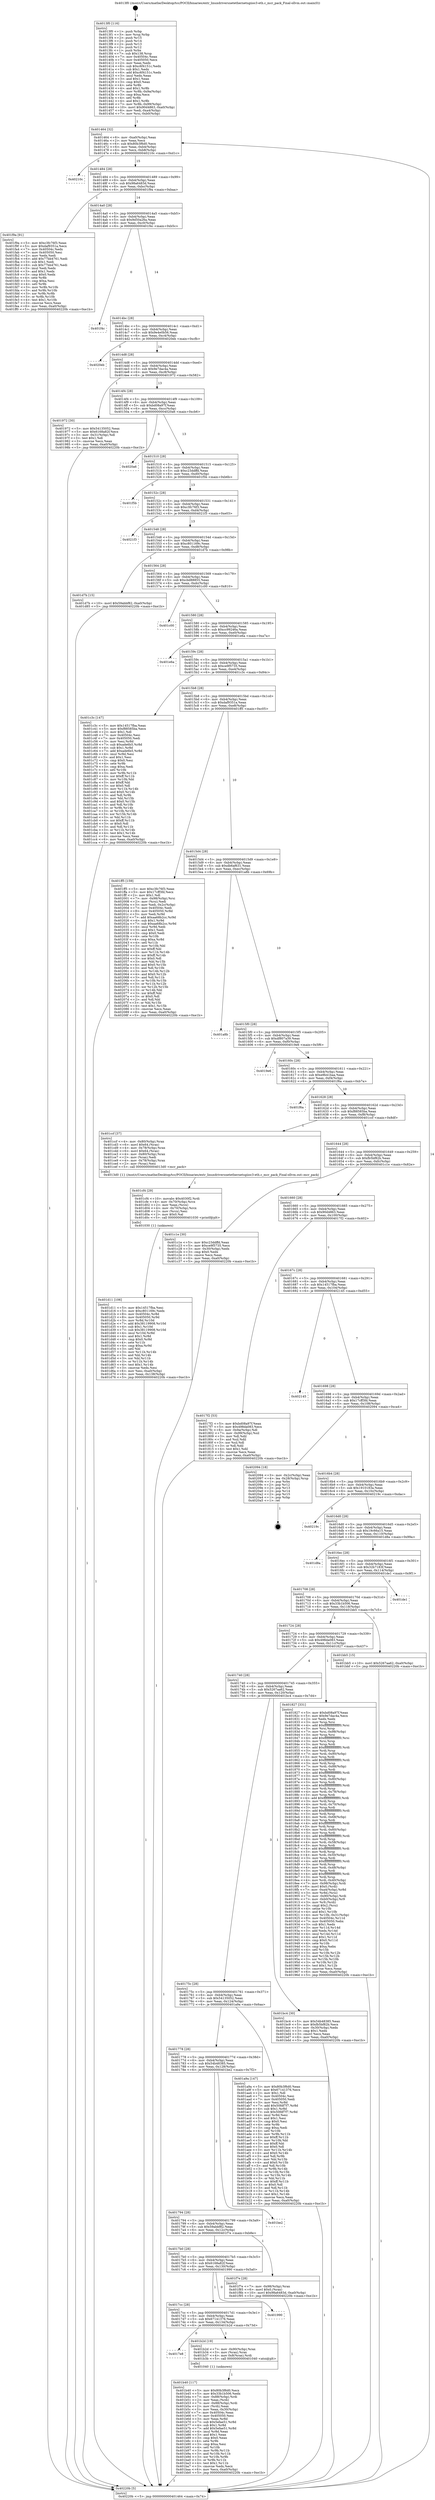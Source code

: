 digraph "0x4013f0" {
  label = "0x4013f0 (/mnt/c/Users/mathe/Desktop/tcc/POCII/binaries/extr_linuxdriversnetethernetsgiioc3-eth.c_mcr_pack_Final-ollvm.out::main(0))"
  labelloc = "t"
  node[shape=record]

  Entry [label="",width=0.3,height=0.3,shape=circle,fillcolor=black,style=filled]
  "0x401464" [label="{
     0x401464 [32]\l
     | [instrs]\l
     &nbsp;&nbsp;0x401464 \<+6\>: mov -0xa0(%rbp),%eax\l
     &nbsp;&nbsp;0x40146a \<+2\>: mov %eax,%ecx\l
     &nbsp;&nbsp;0x40146c \<+6\>: sub $0x80b3f6d0,%ecx\l
     &nbsp;&nbsp;0x401472 \<+6\>: mov %eax,-0xb4(%rbp)\l
     &nbsp;&nbsp;0x401478 \<+6\>: mov %ecx,-0xb8(%rbp)\l
     &nbsp;&nbsp;0x40147e \<+6\>: je 000000000040210c \<main+0xd1c\>\l
  }"]
  "0x40210c" [label="{
     0x40210c\l
  }", style=dashed]
  "0x401484" [label="{
     0x401484 [28]\l
     | [instrs]\l
     &nbsp;&nbsp;0x401484 \<+5\>: jmp 0000000000401489 \<main+0x99\>\l
     &nbsp;&nbsp;0x401489 \<+6\>: mov -0xb4(%rbp),%eax\l
     &nbsp;&nbsp;0x40148f \<+5\>: sub $0x98a6483d,%eax\l
     &nbsp;&nbsp;0x401494 \<+6\>: mov %eax,-0xbc(%rbp)\l
     &nbsp;&nbsp;0x40149a \<+6\>: je 0000000000401f9a \<main+0xbaa\>\l
  }"]
  Exit [label="",width=0.3,height=0.3,shape=circle,fillcolor=black,style=filled,peripheries=2]
  "0x401f9a" [label="{
     0x401f9a [91]\l
     | [instrs]\l
     &nbsp;&nbsp;0x401f9a \<+5\>: mov $0xc3fc76f3,%eax\l
     &nbsp;&nbsp;0x401f9f \<+5\>: mov $0xdaf9351a,%ecx\l
     &nbsp;&nbsp;0x401fa4 \<+7\>: mov 0x40504c,%edx\l
     &nbsp;&nbsp;0x401fab \<+7\>: mov 0x405050,%esi\l
     &nbsp;&nbsp;0x401fb2 \<+2\>: mov %edx,%edi\l
     &nbsp;&nbsp;0x401fb4 \<+6\>: add $0x77bb4761,%edi\l
     &nbsp;&nbsp;0x401fba \<+3\>: sub $0x1,%edi\l
     &nbsp;&nbsp;0x401fbd \<+6\>: sub $0x77bb4761,%edi\l
     &nbsp;&nbsp;0x401fc3 \<+3\>: imul %edi,%edx\l
     &nbsp;&nbsp;0x401fc6 \<+3\>: and $0x1,%edx\l
     &nbsp;&nbsp;0x401fc9 \<+3\>: cmp $0x0,%edx\l
     &nbsp;&nbsp;0x401fcc \<+4\>: sete %r8b\l
     &nbsp;&nbsp;0x401fd0 \<+3\>: cmp $0xa,%esi\l
     &nbsp;&nbsp;0x401fd3 \<+4\>: setl %r9b\l
     &nbsp;&nbsp;0x401fd7 \<+3\>: mov %r8b,%r10b\l
     &nbsp;&nbsp;0x401fda \<+3\>: and %r9b,%r10b\l
     &nbsp;&nbsp;0x401fdd \<+3\>: xor %r9b,%r8b\l
     &nbsp;&nbsp;0x401fe0 \<+3\>: or %r8b,%r10b\l
     &nbsp;&nbsp;0x401fe3 \<+4\>: test $0x1,%r10b\l
     &nbsp;&nbsp;0x401fe7 \<+3\>: cmovne %ecx,%eax\l
     &nbsp;&nbsp;0x401fea \<+6\>: mov %eax,-0xa0(%rbp)\l
     &nbsp;&nbsp;0x401ff0 \<+5\>: jmp 000000000040220b \<main+0xe1b\>\l
  }"]
  "0x4014a0" [label="{
     0x4014a0 [28]\l
     | [instrs]\l
     &nbsp;&nbsp;0x4014a0 \<+5\>: jmp 00000000004014a5 \<main+0xb5\>\l
     &nbsp;&nbsp;0x4014a5 \<+6\>: mov -0xb4(%rbp),%eax\l
     &nbsp;&nbsp;0x4014ab \<+5\>: sub $0x9d50a26a,%eax\l
     &nbsp;&nbsp;0x4014b0 \<+6\>: mov %eax,-0xc0(%rbp)\l
     &nbsp;&nbsp;0x4014b6 \<+6\>: je 0000000000401f4c \<main+0xb5c\>\l
  }"]
  "0x401d11" [label="{
     0x401d11 [106]\l
     | [instrs]\l
     &nbsp;&nbsp;0x401d11 \<+5\>: mov $0x14517fba,%esi\l
     &nbsp;&nbsp;0x401d16 \<+5\>: mov $0xc801169c,%edx\l
     &nbsp;&nbsp;0x401d1b \<+8\>: mov 0x40504c,%r8d\l
     &nbsp;&nbsp;0x401d23 \<+8\>: mov 0x405050,%r9d\l
     &nbsp;&nbsp;0x401d2b \<+3\>: mov %r8d,%r10d\l
     &nbsp;&nbsp;0x401d2e \<+7\>: add $0x38119908,%r10d\l
     &nbsp;&nbsp;0x401d35 \<+4\>: sub $0x1,%r10d\l
     &nbsp;&nbsp;0x401d39 \<+7\>: sub $0x38119908,%r10d\l
     &nbsp;&nbsp;0x401d40 \<+4\>: imul %r10d,%r8d\l
     &nbsp;&nbsp;0x401d44 \<+4\>: and $0x1,%r8d\l
     &nbsp;&nbsp;0x401d48 \<+4\>: cmp $0x0,%r8d\l
     &nbsp;&nbsp;0x401d4c \<+4\>: sete %r11b\l
     &nbsp;&nbsp;0x401d50 \<+4\>: cmp $0xa,%r9d\l
     &nbsp;&nbsp;0x401d54 \<+3\>: setl %bl\l
     &nbsp;&nbsp;0x401d57 \<+3\>: mov %r11b,%r14b\l
     &nbsp;&nbsp;0x401d5a \<+3\>: and %bl,%r14b\l
     &nbsp;&nbsp;0x401d5d \<+3\>: xor %bl,%r11b\l
     &nbsp;&nbsp;0x401d60 \<+3\>: or %r11b,%r14b\l
     &nbsp;&nbsp;0x401d63 \<+4\>: test $0x1,%r14b\l
     &nbsp;&nbsp;0x401d67 \<+3\>: cmovne %edx,%esi\l
     &nbsp;&nbsp;0x401d6a \<+6\>: mov %esi,-0xa0(%rbp)\l
     &nbsp;&nbsp;0x401d70 \<+6\>: mov %eax,-0x138(%rbp)\l
     &nbsp;&nbsp;0x401d76 \<+5\>: jmp 000000000040220b \<main+0xe1b\>\l
  }"]
  "0x401f4c" [label="{
     0x401f4c\l
  }", style=dashed]
  "0x4014bc" [label="{
     0x4014bc [28]\l
     | [instrs]\l
     &nbsp;&nbsp;0x4014bc \<+5\>: jmp 00000000004014c1 \<main+0xd1\>\l
     &nbsp;&nbsp;0x4014c1 \<+6\>: mov -0xb4(%rbp),%eax\l
     &nbsp;&nbsp;0x4014c7 \<+5\>: sub $0x9e4e0b56,%eax\l
     &nbsp;&nbsp;0x4014cc \<+6\>: mov %eax,-0xc4(%rbp)\l
     &nbsp;&nbsp;0x4014d2 \<+6\>: je 00000000004020eb \<main+0xcfb\>\l
  }"]
  "0x401cf4" [label="{
     0x401cf4 [29]\l
     | [instrs]\l
     &nbsp;&nbsp;0x401cf4 \<+10\>: movabs $0x4030f2,%rdi\l
     &nbsp;&nbsp;0x401cfe \<+4\>: mov -0x70(%rbp),%rcx\l
     &nbsp;&nbsp;0x401d02 \<+2\>: mov %eax,(%rcx)\l
     &nbsp;&nbsp;0x401d04 \<+4\>: mov -0x70(%rbp),%rcx\l
     &nbsp;&nbsp;0x401d08 \<+2\>: mov (%rcx),%esi\l
     &nbsp;&nbsp;0x401d0a \<+2\>: mov $0x0,%al\l
     &nbsp;&nbsp;0x401d0c \<+5\>: call 0000000000401030 \<printf@plt\>\l
     | [calls]\l
     &nbsp;&nbsp;0x401030 \{1\} (unknown)\l
  }"]
  "0x4020eb" [label="{
     0x4020eb\l
  }", style=dashed]
  "0x4014d8" [label="{
     0x4014d8 [28]\l
     | [instrs]\l
     &nbsp;&nbsp;0x4014d8 \<+5\>: jmp 00000000004014dd \<main+0xed\>\l
     &nbsp;&nbsp;0x4014dd \<+6\>: mov -0xb4(%rbp),%eax\l
     &nbsp;&nbsp;0x4014e3 \<+5\>: sub $0x9e7dac4a,%eax\l
     &nbsp;&nbsp;0x4014e8 \<+6\>: mov %eax,-0xc8(%rbp)\l
     &nbsp;&nbsp;0x4014ee \<+6\>: je 0000000000401972 \<main+0x582\>\l
  }"]
  "0x401b40" [label="{
     0x401b40 [117]\l
     | [instrs]\l
     &nbsp;&nbsp;0x401b40 \<+5\>: mov $0x80b3f6d0,%ecx\l
     &nbsp;&nbsp;0x401b45 \<+5\>: mov $0x33b1b506,%edx\l
     &nbsp;&nbsp;0x401b4a \<+7\>: mov -0x88(%rbp),%rdi\l
     &nbsp;&nbsp;0x401b51 \<+2\>: mov %eax,(%rdi)\l
     &nbsp;&nbsp;0x401b53 \<+7\>: mov -0x88(%rbp),%rdi\l
     &nbsp;&nbsp;0x401b5a \<+2\>: mov (%rdi),%eax\l
     &nbsp;&nbsp;0x401b5c \<+3\>: mov %eax,-0x30(%rbp)\l
     &nbsp;&nbsp;0x401b5f \<+7\>: mov 0x40504c,%eax\l
     &nbsp;&nbsp;0x401b66 \<+7\>: mov 0x405050,%esi\l
     &nbsp;&nbsp;0x401b6d \<+3\>: mov %eax,%r8d\l
     &nbsp;&nbsp;0x401b70 \<+7\>: sub $0x5efae51,%r8d\l
     &nbsp;&nbsp;0x401b77 \<+4\>: sub $0x1,%r8d\l
     &nbsp;&nbsp;0x401b7b \<+7\>: add $0x5efae51,%r8d\l
     &nbsp;&nbsp;0x401b82 \<+4\>: imul %r8d,%eax\l
     &nbsp;&nbsp;0x401b86 \<+3\>: and $0x1,%eax\l
     &nbsp;&nbsp;0x401b89 \<+3\>: cmp $0x0,%eax\l
     &nbsp;&nbsp;0x401b8c \<+4\>: sete %r9b\l
     &nbsp;&nbsp;0x401b90 \<+3\>: cmp $0xa,%esi\l
     &nbsp;&nbsp;0x401b93 \<+4\>: setl %r10b\l
     &nbsp;&nbsp;0x401b97 \<+3\>: mov %r9b,%r11b\l
     &nbsp;&nbsp;0x401b9a \<+3\>: and %r10b,%r11b\l
     &nbsp;&nbsp;0x401b9d \<+3\>: xor %r10b,%r9b\l
     &nbsp;&nbsp;0x401ba0 \<+3\>: or %r9b,%r11b\l
     &nbsp;&nbsp;0x401ba3 \<+4\>: test $0x1,%r11b\l
     &nbsp;&nbsp;0x401ba7 \<+3\>: cmovne %edx,%ecx\l
     &nbsp;&nbsp;0x401baa \<+6\>: mov %ecx,-0xa0(%rbp)\l
     &nbsp;&nbsp;0x401bb0 \<+5\>: jmp 000000000040220b \<main+0xe1b\>\l
  }"]
  "0x401972" [label="{
     0x401972 [30]\l
     | [instrs]\l
     &nbsp;&nbsp;0x401972 \<+5\>: mov $0x54135052,%eax\l
     &nbsp;&nbsp;0x401977 \<+5\>: mov $0x6168a82f,%ecx\l
     &nbsp;&nbsp;0x40197c \<+3\>: mov -0x31(%rbp),%dl\l
     &nbsp;&nbsp;0x40197f \<+3\>: test $0x1,%dl\l
     &nbsp;&nbsp;0x401982 \<+3\>: cmovne %ecx,%eax\l
     &nbsp;&nbsp;0x401985 \<+6\>: mov %eax,-0xa0(%rbp)\l
     &nbsp;&nbsp;0x40198b \<+5\>: jmp 000000000040220b \<main+0xe1b\>\l
  }"]
  "0x4014f4" [label="{
     0x4014f4 [28]\l
     | [instrs]\l
     &nbsp;&nbsp;0x4014f4 \<+5\>: jmp 00000000004014f9 \<main+0x109\>\l
     &nbsp;&nbsp;0x4014f9 \<+6\>: mov -0xb4(%rbp),%eax\l
     &nbsp;&nbsp;0x4014ff \<+5\>: sub $0xbd08a97f,%eax\l
     &nbsp;&nbsp;0x401504 \<+6\>: mov %eax,-0xcc(%rbp)\l
     &nbsp;&nbsp;0x40150a \<+6\>: je 00000000004020a6 \<main+0xcb6\>\l
  }"]
  "0x4017e8" [label="{
     0x4017e8\l
  }", style=dashed]
  "0x4020a6" [label="{
     0x4020a6\l
  }", style=dashed]
  "0x401510" [label="{
     0x401510 [28]\l
     | [instrs]\l
     &nbsp;&nbsp;0x401510 \<+5\>: jmp 0000000000401515 \<main+0x125\>\l
     &nbsp;&nbsp;0x401515 \<+6\>: mov -0xb4(%rbp),%eax\l
     &nbsp;&nbsp;0x40151b \<+5\>: sub $0xc23ddffd,%eax\l
     &nbsp;&nbsp;0x401520 \<+6\>: mov %eax,-0xd0(%rbp)\l
     &nbsp;&nbsp;0x401526 \<+6\>: je 0000000000401f5b \<main+0xb6b\>\l
  }"]
  "0x401b2d" [label="{
     0x401b2d [19]\l
     | [instrs]\l
     &nbsp;&nbsp;0x401b2d \<+7\>: mov -0x90(%rbp),%rax\l
     &nbsp;&nbsp;0x401b34 \<+3\>: mov (%rax),%rax\l
     &nbsp;&nbsp;0x401b37 \<+4\>: mov 0x8(%rax),%rdi\l
     &nbsp;&nbsp;0x401b3b \<+5\>: call 0000000000401040 \<atoi@plt\>\l
     | [calls]\l
     &nbsp;&nbsp;0x401040 \{1\} (unknown)\l
  }"]
  "0x401f5b" [label="{
     0x401f5b\l
  }", style=dashed]
  "0x40152c" [label="{
     0x40152c [28]\l
     | [instrs]\l
     &nbsp;&nbsp;0x40152c \<+5\>: jmp 0000000000401531 \<main+0x141\>\l
     &nbsp;&nbsp;0x401531 \<+6\>: mov -0xb4(%rbp),%eax\l
     &nbsp;&nbsp;0x401537 \<+5\>: sub $0xc3fc76f3,%eax\l
     &nbsp;&nbsp;0x40153c \<+6\>: mov %eax,-0xd4(%rbp)\l
     &nbsp;&nbsp;0x401542 \<+6\>: je 00000000004021f3 \<main+0xe03\>\l
  }"]
  "0x4017cc" [label="{
     0x4017cc [28]\l
     | [instrs]\l
     &nbsp;&nbsp;0x4017cc \<+5\>: jmp 00000000004017d1 \<main+0x3e1\>\l
     &nbsp;&nbsp;0x4017d1 \<+6\>: mov -0xb4(%rbp),%eax\l
     &nbsp;&nbsp;0x4017d7 \<+5\>: sub $0x67141376,%eax\l
     &nbsp;&nbsp;0x4017dc \<+6\>: mov %eax,-0x134(%rbp)\l
     &nbsp;&nbsp;0x4017e2 \<+6\>: je 0000000000401b2d \<main+0x73d\>\l
  }"]
  "0x4021f3" [label="{
     0x4021f3\l
  }", style=dashed]
  "0x401548" [label="{
     0x401548 [28]\l
     | [instrs]\l
     &nbsp;&nbsp;0x401548 \<+5\>: jmp 000000000040154d \<main+0x15d\>\l
     &nbsp;&nbsp;0x40154d \<+6\>: mov -0xb4(%rbp),%eax\l
     &nbsp;&nbsp;0x401553 \<+5\>: sub $0xc801169c,%eax\l
     &nbsp;&nbsp;0x401558 \<+6\>: mov %eax,-0xd8(%rbp)\l
     &nbsp;&nbsp;0x40155e \<+6\>: je 0000000000401d7b \<main+0x98b\>\l
  }"]
  "0x401990" [label="{
     0x401990\l
  }", style=dashed]
  "0x401d7b" [label="{
     0x401d7b [15]\l
     | [instrs]\l
     &nbsp;&nbsp;0x401d7b \<+10\>: movl $0x59abbf82,-0xa0(%rbp)\l
     &nbsp;&nbsp;0x401d85 \<+5\>: jmp 000000000040220b \<main+0xe1b\>\l
  }"]
  "0x401564" [label="{
     0x401564 [28]\l
     | [instrs]\l
     &nbsp;&nbsp;0x401564 \<+5\>: jmp 0000000000401569 \<main+0x179\>\l
     &nbsp;&nbsp;0x401569 \<+6\>: mov -0xb4(%rbp),%eax\l
     &nbsp;&nbsp;0x40156f \<+5\>: sub $0xcbd88855,%eax\l
     &nbsp;&nbsp;0x401574 \<+6\>: mov %eax,-0xdc(%rbp)\l
     &nbsp;&nbsp;0x40157a \<+6\>: je 0000000000401c00 \<main+0x810\>\l
  }"]
  "0x4017b0" [label="{
     0x4017b0 [28]\l
     | [instrs]\l
     &nbsp;&nbsp;0x4017b0 \<+5\>: jmp 00000000004017b5 \<main+0x3c5\>\l
     &nbsp;&nbsp;0x4017b5 \<+6\>: mov -0xb4(%rbp),%eax\l
     &nbsp;&nbsp;0x4017bb \<+5\>: sub $0x6168a82f,%eax\l
     &nbsp;&nbsp;0x4017c0 \<+6\>: mov %eax,-0x130(%rbp)\l
     &nbsp;&nbsp;0x4017c6 \<+6\>: je 0000000000401990 \<main+0x5a0\>\l
  }"]
  "0x401c00" [label="{
     0x401c00\l
  }", style=dashed]
  "0x401580" [label="{
     0x401580 [28]\l
     | [instrs]\l
     &nbsp;&nbsp;0x401580 \<+5\>: jmp 0000000000401585 \<main+0x195\>\l
     &nbsp;&nbsp;0x401585 \<+6\>: mov -0xb4(%rbp),%eax\l
     &nbsp;&nbsp;0x40158b \<+5\>: sub $0xcc99246a,%eax\l
     &nbsp;&nbsp;0x401590 \<+6\>: mov %eax,-0xe0(%rbp)\l
     &nbsp;&nbsp;0x401596 \<+6\>: je 0000000000401e6a \<main+0xa7a\>\l
  }"]
  "0x401f7e" [label="{
     0x401f7e [28]\l
     | [instrs]\l
     &nbsp;&nbsp;0x401f7e \<+7\>: mov -0x98(%rbp),%rax\l
     &nbsp;&nbsp;0x401f85 \<+6\>: movl $0x0,(%rax)\l
     &nbsp;&nbsp;0x401f8b \<+10\>: movl $0x98a6483d,-0xa0(%rbp)\l
     &nbsp;&nbsp;0x401f95 \<+5\>: jmp 000000000040220b \<main+0xe1b\>\l
  }"]
  "0x401e6a" [label="{
     0x401e6a\l
  }", style=dashed]
  "0x40159c" [label="{
     0x40159c [28]\l
     | [instrs]\l
     &nbsp;&nbsp;0x40159c \<+5\>: jmp 00000000004015a1 \<main+0x1b1\>\l
     &nbsp;&nbsp;0x4015a1 \<+6\>: mov -0xb4(%rbp),%eax\l
     &nbsp;&nbsp;0x4015a7 \<+5\>: sub $0xce9f5735,%eax\l
     &nbsp;&nbsp;0x4015ac \<+6\>: mov %eax,-0xe4(%rbp)\l
     &nbsp;&nbsp;0x4015b2 \<+6\>: je 0000000000401c3c \<main+0x84c\>\l
  }"]
  "0x401794" [label="{
     0x401794 [28]\l
     | [instrs]\l
     &nbsp;&nbsp;0x401794 \<+5\>: jmp 0000000000401799 \<main+0x3a9\>\l
     &nbsp;&nbsp;0x401799 \<+6\>: mov -0xb4(%rbp),%eax\l
     &nbsp;&nbsp;0x40179f \<+5\>: sub $0x59abbf82,%eax\l
     &nbsp;&nbsp;0x4017a4 \<+6\>: mov %eax,-0x12c(%rbp)\l
     &nbsp;&nbsp;0x4017aa \<+6\>: je 0000000000401f7e \<main+0xb8e\>\l
  }"]
  "0x401c3c" [label="{
     0x401c3c [147]\l
     | [instrs]\l
     &nbsp;&nbsp;0x401c3c \<+5\>: mov $0x14517fba,%eax\l
     &nbsp;&nbsp;0x401c41 \<+5\>: mov $0xf88585ba,%ecx\l
     &nbsp;&nbsp;0x401c46 \<+2\>: mov $0x1,%dl\l
     &nbsp;&nbsp;0x401c48 \<+7\>: mov 0x40504c,%esi\l
     &nbsp;&nbsp;0x401c4f \<+7\>: mov 0x405050,%edi\l
     &nbsp;&nbsp;0x401c56 \<+3\>: mov %esi,%r8d\l
     &nbsp;&nbsp;0x401c59 \<+7\>: sub $0xade6b5,%r8d\l
     &nbsp;&nbsp;0x401c60 \<+4\>: sub $0x1,%r8d\l
     &nbsp;&nbsp;0x401c64 \<+7\>: add $0xade6b5,%r8d\l
     &nbsp;&nbsp;0x401c6b \<+4\>: imul %r8d,%esi\l
     &nbsp;&nbsp;0x401c6f \<+3\>: and $0x1,%esi\l
     &nbsp;&nbsp;0x401c72 \<+3\>: cmp $0x0,%esi\l
     &nbsp;&nbsp;0x401c75 \<+4\>: sete %r9b\l
     &nbsp;&nbsp;0x401c79 \<+3\>: cmp $0xa,%edi\l
     &nbsp;&nbsp;0x401c7c \<+4\>: setl %r10b\l
     &nbsp;&nbsp;0x401c80 \<+3\>: mov %r9b,%r11b\l
     &nbsp;&nbsp;0x401c83 \<+4\>: xor $0xff,%r11b\l
     &nbsp;&nbsp;0x401c87 \<+3\>: mov %r10b,%bl\l
     &nbsp;&nbsp;0x401c8a \<+3\>: xor $0xff,%bl\l
     &nbsp;&nbsp;0x401c8d \<+3\>: xor $0x0,%dl\l
     &nbsp;&nbsp;0x401c90 \<+3\>: mov %r11b,%r14b\l
     &nbsp;&nbsp;0x401c93 \<+4\>: and $0x0,%r14b\l
     &nbsp;&nbsp;0x401c97 \<+3\>: and %dl,%r9b\l
     &nbsp;&nbsp;0x401c9a \<+3\>: mov %bl,%r15b\l
     &nbsp;&nbsp;0x401c9d \<+4\>: and $0x0,%r15b\l
     &nbsp;&nbsp;0x401ca1 \<+3\>: and %dl,%r10b\l
     &nbsp;&nbsp;0x401ca4 \<+3\>: or %r9b,%r14b\l
     &nbsp;&nbsp;0x401ca7 \<+3\>: or %r10b,%r15b\l
     &nbsp;&nbsp;0x401caa \<+3\>: xor %r15b,%r14b\l
     &nbsp;&nbsp;0x401cad \<+3\>: or %bl,%r11b\l
     &nbsp;&nbsp;0x401cb0 \<+4\>: xor $0xff,%r11b\l
     &nbsp;&nbsp;0x401cb4 \<+3\>: or $0x0,%dl\l
     &nbsp;&nbsp;0x401cb7 \<+3\>: and %dl,%r11b\l
     &nbsp;&nbsp;0x401cba \<+3\>: or %r11b,%r14b\l
     &nbsp;&nbsp;0x401cbd \<+4\>: test $0x1,%r14b\l
     &nbsp;&nbsp;0x401cc1 \<+3\>: cmovne %ecx,%eax\l
     &nbsp;&nbsp;0x401cc4 \<+6\>: mov %eax,-0xa0(%rbp)\l
     &nbsp;&nbsp;0x401cca \<+5\>: jmp 000000000040220b \<main+0xe1b\>\l
  }"]
  "0x4015b8" [label="{
     0x4015b8 [28]\l
     | [instrs]\l
     &nbsp;&nbsp;0x4015b8 \<+5\>: jmp 00000000004015bd \<main+0x1cd\>\l
     &nbsp;&nbsp;0x4015bd \<+6\>: mov -0xb4(%rbp),%eax\l
     &nbsp;&nbsp;0x4015c3 \<+5\>: sub $0xdaf9351a,%eax\l
     &nbsp;&nbsp;0x4015c8 \<+6\>: mov %eax,-0xe8(%rbp)\l
     &nbsp;&nbsp;0x4015ce \<+6\>: je 0000000000401ff5 \<main+0xc05\>\l
  }"]
  "0x401be2" [label="{
     0x401be2\l
  }", style=dashed]
  "0x401ff5" [label="{
     0x401ff5 [159]\l
     | [instrs]\l
     &nbsp;&nbsp;0x401ff5 \<+5\>: mov $0xc3fc76f3,%eax\l
     &nbsp;&nbsp;0x401ffa \<+5\>: mov $0x17cff3fd,%ecx\l
     &nbsp;&nbsp;0x401fff \<+2\>: mov $0x1,%dl\l
     &nbsp;&nbsp;0x402001 \<+7\>: mov -0x98(%rbp),%rsi\l
     &nbsp;&nbsp;0x402008 \<+2\>: mov (%rsi),%edi\l
     &nbsp;&nbsp;0x40200a \<+3\>: mov %edi,-0x2c(%rbp)\l
     &nbsp;&nbsp;0x40200d \<+7\>: mov 0x40504c,%edi\l
     &nbsp;&nbsp;0x402014 \<+8\>: mov 0x405050,%r8d\l
     &nbsp;&nbsp;0x40201c \<+3\>: mov %edi,%r9d\l
     &nbsp;&nbsp;0x40201f \<+7\>: add $0xaa68b2cc,%r9d\l
     &nbsp;&nbsp;0x402026 \<+4\>: sub $0x1,%r9d\l
     &nbsp;&nbsp;0x40202a \<+7\>: sub $0xaa68b2cc,%r9d\l
     &nbsp;&nbsp;0x402031 \<+4\>: imul %r9d,%edi\l
     &nbsp;&nbsp;0x402035 \<+3\>: and $0x1,%edi\l
     &nbsp;&nbsp;0x402038 \<+3\>: cmp $0x0,%edi\l
     &nbsp;&nbsp;0x40203b \<+4\>: sete %r10b\l
     &nbsp;&nbsp;0x40203f \<+4\>: cmp $0xa,%r8d\l
     &nbsp;&nbsp;0x402043 \<+4\>: setl %r11b\l
     &nbsp;&nbsp;0x402047 \<+3\>: mov %r10b,%bl\l
     &nbsp;&nbsp;0x40204a \<+3\>: xor $0xff,%bl\l
     &nbsp;&nbsp;0x40204d \<+3\>: mov %r11b,%r14b\l
     &nbsp;&nbsp;0x402050 \<+4\>: xor $0xff,%r14b\l
     &nbsp;&nbsp;0x402054 \<+3\>: xor $0x0,%dl\l
     &nbsp;&nbsp;0x402057 \<+3\>: mov %bl,%r15b\l
     &nbsp;&nbsp;0x40205a \<+4\>: and $0x0,%r15b\l
     &nbsp;&nbsp;0x40205e \<+3\>: and %dl,%r10b\l
     &nbsp;&nbsp;0x402061 \<+3\>: mov %r14b,%r12b\l
     &nbsp;&nbsp;0x402064 \<+4\>: and $0x0,%r12b\l
     &nbsp;&nbsp;0x402068 \<+3\>: and %dl,%r11b\l
     &nbsp;&nbsp;0x40206b \<+3\>: or %r10b,%r15b\l
     &nbsp;&nbsp;0x40206e \<+3\>: or %r11b,%r12b\l
     &nbsp;&nbsp;0x402071 \<+3\>: xor %r12b,%r15b\l
     &nbsp;&nbsp;0x402074 \<+3\>: or %r14b,%bl\l
     &nbsp;&nbsp;0x402077 \<+3\>: xor $0xff,%bl\l
     &nbsp;&nbsp;0x40207a \<+3\>: or $0x0,%dl\l
     &nbsp;&nbsp;0x40207d \<+2\>: and %dl,%bl\l
     &nbsp;&nbsp;0x40207f \<+3\>: or %bl,%r15b\l
     &nbsp;&nbsp;0x402082 \<+4\>: test $0x1,%r15b\l
     &nbsp;&nbsp;0x402086 \<+3\>: cmovne %ecx,%eax\l
     &nbsp;&nbsp;0x402089 \<+6\>: mov %eax,-0xa0(%rbp)\l
     &nbsp;&nbsp;0x40208f \<+5\>: jmp 000000000040220b \<main+0xe1b\>\l
  }"]
  "0x4015d4" [label="{
     0x4015d4 [28]\l
     | [instrs]\l
     &nbsp;&nbsp;0x4015d4 \<+5\>: jmp 00000000004015d9 \<main+0x1e9\>\l
     &nbsp;&nbsp;0x4015d9 \<+6\>: mov -0xb4(%rbp),%eax\l
     &nbsp;&nbsp;0x4015df \<+5\>: sub $0xdb6af631,%eax\l
     &nbsp;&nbsp;0x4015e4 \<+6\>: mov %eax,-0xec(%rbp)\l
     &nbsp;&nbsp;0x4015ea \<+6\>: je 0000000000401a8b \<main+0x69b\>\l
  }"]
  "0x401778" [label="{
     0x401778 [28]\l
     | [instrs]\l
     &nbsp;&nbsp;0x401778 \<+5\>: jmp 000000000040177d \<main+0x38d\>\l
     &nbsp;&nbsp;0x40177d \<+6\>: mov -0xb4(%rbp),%eax\l
     &nbsp;&nbsp;0x401783 \<+5\>: sub $0x54b48385,%eax\l
     &nbsp;&nbsp;0x401788 \<+6\>: mov %eax,-0x128(%rbp)\l
     &nbsp;&nbsp;0x40178e \<+6\>: je 0000000000401be2 \<main+0x7f2\>\l
  }"]
  "0x401a8b" [label="{
     0x401a8b\l
  }", style=dashed]
  "0x4015f0" [label="{
     0x4015f0 [28]\l
     | [instrs]\l
     &nbsp;&nbsp;0x4015f0 \<+5\>: jmp 00000000004015f5 \<main+0x205\>\l
     &nbsp;&nbsp;0x4015f5 \<+6\>: mov -0xb4(%rbp),%eax\l
     &nbsp;&nbsp;0x4015fb \<+5\>: sub $0xdf807a39,%eax\l
     &nbsp;&nbsp;0x401600 \<+6\>: mov %eax,-0xf0(%rbp)\l
     &nbsp;&nbsp;0x401606 \<+6\>: je 00000000004019e6 \<main+0x5f6\>\l
  }"]
  "0x401a9a" [label="{
     0x401a9a [147]\l
     | [instrs]\l
     &nbsp;&nbsp;0x401a9a \<+5\>: mov $0x80b3f6d0,%eax\l
     &nbsp;&nbsp;0x401a9f \<+5\>: mov $0x67141376,%ecx\l
     &nbsp;&nbsp;0x401aa4 \<+2\>: mov $0x1,%dl\l
     &nbsp;&nbsp;0x401aa6 \<+7\>: mov 0x40504c,%esi\l
     &nbsp;&nbsp;0x401aad \<+7\>: mov 0x405050,%edi\l
     &nbsp;&nbsp;0x401ab4 \<+3\>: mov %esi,%r8d\l
     &nbsp;&nbsp;0x401ab7 \<+7\>: add $0x50fdf7f7,%r8d\l
     &nbsp;&nbsp;0x401abe \<+4\>: sub $0x1,%r8d\l
     &nbsp;&nbsp;0x401ac2 \<+7\>: sub $0x50fdf7f7,%r8d\l
     &nbsp;&nbsp;0x401ac9 \<+4\>: imul %r8d,%esi\l
     &nbsp;&nbsp;0x401acd \<+3\>: and $0x1,%esi\l
     &nbsp;&nbsp;0x401ad0 \<+3\>: cmp $0x0,%esi\l
     &nbsp;&nbsp;0x401ad3 \<+4\>: sete %r9b\l
     &nbsp;&nbsp;0x401ad7 \<+3\>: cmp $0xa,%edi\l
     &nbsp;&nbsp;0x401ada \<+4\>: setl %r10b\l
     &nbsp;&nbsp;0x401ade \<+3\>: mov %r9b,%r11b\l
     &nbsp;&nbsp;0x401ae1 \<+4\>: xor $0xff,%r11b\l
     &nbsp;&nbsp;0x401ae5 \<+3\>: mov %r10b,%bl\l
     &nbsp;&nbsp;0x401ae8 \<+3\>: xor $0xff,%bl\l
     &nbsp;&nbsp;0x401aeb \<+3\>: xor $0x0,%dl\l
     &nbsp;&nbsp;0x401aee \<+3\>: mov %r11b,%r14b\l
     &nbsp;&nbsp;0x401af1 \<+4\>: and $0x0,%r14b\l
     &nbsp;&nbsp;0x401af5 \<+3\>: and %dl,%r9b\l
     &nbsp;&nbsp;0x401af8 \<+3\>: mov %bl,%r15b\l
     &nbsp;&nbsp;0x401afb \<+4\>: and $0x0,%r15b\l
     &nbsp;&nbsp;0x401aff \<+3\>: and %dl,%r10b\l
     &nbsp;&nbsp;0x401b02 \<+3\>: or %r9b,%r14b\l
     &nbsp;&nbsp;0x401b05 \<+3\>: or %r10b,%r15b\l
     &nbsp;&nbsp;0x401b08 \<+3\>: xor %r15b,%r14b\l
     &nbsp;&nbsp;0x401b0b \<+3\>: or %bl,%r11b\l
     &nbsp;&nbsp;0x401b0e \<+4\>: xor $0xff,%r11b\l
     &nbsp;&nbsp;0x401b12 \<+3\>: or $0x0,%dl\l
     &nbsp;&nbsp;0x401b15 \<+3\>: and %dl,%r11b\l
     &nbsp;&nbsp;0x401b18 \<+3\>: or %r11b,%r14b\l
     &nbsp;&nbsp;0x401b1b \<+4\>: test $0x1,%r14b\l
     &nbsp;&nbsp;0x401b1f \<+3\>: cmovne %ecx,%eax\l
     &nbsp;&nbsp;0x401b22 \<+6\>: mov %eax,-0xa0(%rbp)\l
     &nbsp;&nbsp;0x401b28 \<+5\>: jmp 000000000040220b \<main+0xe1b\>\l
  }"]
  "0x4019e6" [label="{
     0x4019e6\l
  }", style=dashed]
  "0x40160c" [label="{
     0x40160c [28]\l
     | [instrs]\l
     &nbsp;&nbsp;0x40160c \<+5\>: jmp 0000000000401611 \<main+0x221\>\l
     &nbsp;&nbsp;0x401611 \<+6\>: mov -0xb4(%rbp),%eax\l
     &nbsp;&nbsp;0x401617 \<+5\>: sub $0xe9b41baa,%eax\l
     &nbsp;&nbsp;0x40161c \<+6\>: mov %eax,-0xf4(%rbp)\l
     &nbsp;&nbsp;0x401622 \<+6\>: je 0000000000401f6a \<main+0xb7a\>\l
  }"]
  "0x40175c" [label="{
     0x40175c [28]\l
     | [instrs]\l
     &nbsp;&nbsp;0x40175c \<+5\>: jmp 0000000000401761 \<main+0x371\>\l
     &nbsp;&nbsp;0x401761 \<+6\>: mov -0xb4(%rbp),%eax\l
     &nbsp;&nbsp;0x401767 \<+5\>: sub $0x54135052,%eax\l
     &nbsp;&nbsp;0x40176c \<+6\>: mov %eax,-0x124(%rbp)\l
     &nbsp;&nbsp;0x401772 \<+6\>: je 0000000000401a9a \<main+0x6aa\>\l
  }"]
  "0x401f6a" [label="{
     0x401f6a\l
  }", style=dashed]
  "0x401628" [label="{
     0x401628 [28]\l
     | [instrs]\l
     &nbsp;&nbsp;0x401628 \<+5\>: jmp 000000000040162d \<main+0x23d\>\l
     &nbsp;&nbsp;0x40162d \<+6\>: mov -0xb4(%rbp),%eax\l
     &nbsp;&nbsp;0x401633 \<+5\>: sub $0xf88585ba,%eax\l
     &nbsp;&nbsp;0x401638 \<+6\>: mov %eax,-0xf8(%rbp)\l
     &nbsp;&nbsp;0x40163e \<+6\>: je 0000000000401ccf \<main+0x8df\>\l
  }"]
  "0x401bc4" [label="{
     0x401bc4 [30]\l
     | [instrs]\l
     &nbsp;&nbsp;0x401bc4 \<+5\>: mov $0x54b48385,%eax\l
     &nbsp;&nbsp;0x401bc9 \<+5\>: mov $0xfb5bf82b,%ecx\l
     &nbsp;&nbsp;0x401bce \<+3\>: mov -0x30(%rbp),%edx\l
     &nbsp;&nbsp;0x401bd1 \<+3\>: cmp $0x1,%edx\l
     &nbsp;&nbsp;0x401bd4 \<+3\>: cmovl %ecx,%eax\l
     &nbsp;&nbsp;0x401bd7 \<+6\>: mov %eax,-0xa0(%rbp)\l
     &nbsp;&nbsp;0x401bdd \<+5\>: jmp 000000000040220b \<main+0xe1b\>\l
  }"]
  "0x401ccf" [label="{
     0x401ccf [37]\l
     | [instrs]\l
     &nbsp;&nbsp;0x401ccf \<+4\>: mov -0x80(%rbp),%rax\l
     &nbsp;&nbsp;0x401cd3 \<+6\>: movl $0x64,(%rax)\l
     &nbsp;&nbsp;0x401cd9 \<+4\>: mov -0x78(%rbp),%rax\l
     &nbsp;&nbsp;0x401cdd \<+6\>: movl $0x64,(%rax)\l
     &nbsp;&nbsp;0x401ce3 \<+4\>: mov -0x80(%rbp),%rax\l
     &nbsp;&nbsp;0x401ce7 \<+2\>: mov (%rax),%edi\l
     &nbsp;&nbsp;0x401ce9 \<+4\>: mov -0x78(%rbp),%rax\l
     &nbsp;&nbsp;0x401ced \<+2\>: mov (%rax),%esi\l
     &nbsp;&nbsp;0x401cef \<+5\>: call 00000000004013d0 \<mcr_pack\>\l
     | [calls]\l
     &nbsp;&nbsp;0x4013d0 \{1\} (/mnt/c/Users/mathe/Desktop/tcc/POCII/binaries/extr_linuxdriversnetethernetsgiioc3-eth.c_mcr_pack_Final-ollvm.out::mcr_pack)\l
  }"]
  "0x401644" [label="{
     0x401644 [28]\l
     | [instrs]\l
     &nbsp;&nbsp;0x401644 \<+5\>: jmp 0000000000401649 \<main+0x259\>\l
     &nbsp;&nbsp;0x401649 \<+6\>: mov -0xb4(%rbp),%eax\l
     &nbsp;&nbsp;0x40164f \<+5\>: sub $0xfb5bf82b,%eax\l
     &nbsp;&nbsp;0x401654 \<+6\>: mov %eax,-0xfc(%rbp)\l
     &nbsp;&nbsp;0x40165a \<+6\>: je 0000000000401c1e \<main+0x82e\>\l
  }"]
  "0x401740" [label="{
     0x401740 [28]\l
     | [instrs]\l
     &nbsp;&nbsp;0x401740 \<+5\>: jmp 0000000000401745 \<main+0x355\>\l
     &nbsp;&nbsp;0x401745 \<+6\>: mov -0xb4(%rbp),%eax\l
     &nbsp;&nbsp;0x40174b \<+5\>: sub $0x5267aa62,%eax\l
     &nbsp;&nbsp;0x401750 \<+6\>: mov %eax,-0x120(%rbp)\l
     &nbsp;&nbsp;0x401756 \<+6\>: je 0000000000401bc4 \<main+0x7d4\>\l
  }"]
  "0x401c1e" [label="{
     0x401c1e [30]\l
     | [instrs]\l
     &nbsp;&nbsp;0x401c1e \<+5\>: mov $0xc23ddffd,%eax\l
     &nbsp;&nbsp;0x401c23 \<+5\>: mov $0xce9f5735,%ecx\l
     &nbsp;&nbsp;0x401c28 \<+3\>: mov -0x30(%rbp),%edx\l
     &nbsp;&nbsp;0x401c2b \<+3\>: cmp $0x0,%edx\l
     &nbsp;&nbsp;0x401c2e \<+3\>: cmove %ecx,%eax\l
     &nbsp;&nbsp;0x401c31 \<+6\>: mov %eax,-0xa0(%rbp)\l
     &nbsp;&nbsp;0x401c37 \<+5\>: jmp 000000000040220b \<main+0xe1b\>\l
  }"]
  "0x401660" [label="{
     0x401660 [28]\l
     | [instrs]\l
     &nbsp;&nbsp;0x401660 \<+5\>: jmp 0000000000401665 \<main+0x275\>\l
     &nbsp;&nbsp;0x401665 \<+6\>: mov -0xb4(%rbp),%eax\l
     &nbsp;&nbsp;0x40166b \<+5\>: sub $0x90d4863,%eax\l
     &nbsp;&nbsp;0x401670 \<+6\>: mov %eax,-0x100(%rbp)\l
     &nbsp;&nbsp;0x401676 \<+6\>: je 00000000004017f2 \<main+0x402\>\l
  }"]
  "0x401827" [label="{
     0x401827 [331]\l
     | [instrs]\l
     &nbsp;&nbsp;0x401827 \<+5\>: mov $0xbd08a97f,%eax\l
     &nbsp;&nbsp;0x40182c \<+5\>: mov $0x9e7dac4a,%ecx\l
     &nbsp;&nbsp;0x401831 \<+2\>: xor %edx,%edx\l
     &nbsp;&nbsp;0x401833 \<+3\>: mov %rsp,%rsi\l
     &nbsp;&nbsp;0x401836 \<+4\>: add $0xfffffffffffffff0,%rsi\l
     &nbsp;&nbsp;0x40183a \<+3\>: mov %rsi,%rsp\l
     &nbsp;&nbsp;0x40183d \<+7\>: mov %rsi,-0x98(%rbp)\l
     &nbsp;&nbsp;0x401844 \<+3\>: mov %rsp,%rsi\l
     &nbsp;&nbsp;0x401847 \<+4\>: add $0xfffffffffffffff0,%rsi\l
     &nbsp;&nbsp;0x40184b \<+3\>: mov %rsi,%rsp\l
     &nbsp;&nbsp;0x40184e \<+3\>: mov %rsp,%rdi\l
     &nbsp;&nbsp;0x401851 \<+4\>: add $0xfffffffffffffff0,%rdi\l
     &nbsp;&nbsp;0x401855 \<+3\>: mov %rdi,%rsp\l
     &nbsp;&nbsp;0x401858 \<+7\>: mov %rdi,-0x90(%rbp)\l
     &nbsp;&nbsp;0x40185f \<+3\>: mov %rsp,%rdi\l
     &nbsp;&nbsp;0x401862 \<+4\>: add $0xfffffffffffffff0,%rdi\l
     &nbsp;&nbsp;0x401866 \<+3\>: mov %rdi,%rsp\l
     &nbsp;&nbsp;0x401869 \<+7\>: mov %rdi,-0x88(%rbp)\l
     &nbsp;&nbsp;0x401870 \<+3\>: mov %rsp,%rdi\l
     &nbsp;&nbsp;0x401873 \<+4\>: add $0xfffffffffffffff0,%rdi\l
     &nbsp;&nbsp;0x401877 \<+3\>: mov %rdi,%rsp\l
     &nbsp;&nbsp;0x40187a \<+4\>: mov %rdi,-0x80(%rbp)\l
     &nbsp;&nbsp;0x40187e \<+3\>: mov %rsp,%rdi\l
     &nbsp;&nbsp;0x401881 \<+4\>: add $0xfffffffffffffff0,%rdi\l
     &nbsp;&nbsp;0x401885 \<+3\>: mov %rdi,%rsp\l
     &nbsp;&nbsp;0x401888 \<+4\>: mov %rdi,-0x78(%rbp)\l
     &nbsp;&nbsp;0x40188c \<+3\>: mov %rsp,%rdi\l
     &nbsp;&nbsp;0x40188f \<+4\>: add $0xfffffffffffffff0,%rdi\l
     &nbsp;&nbsp;0x401893 \<+3\>: mov %rdi,%rsp\l
     &nbsp;&nbsp;0x401896 \<+4\>: mov %rdi,-0x70(%rbp)\l
     &nbsp;&nbsp;0x40189a \<+3\>: mov %rsp,%rdi\l
     &nbsp;&nbsp;0x40189d \<+4\>: add $0xfffffffffffffff0,%rdi\l
     &nbsp;&nbsp;0x4018a1 \<+3\>: mov %rdi,%rsp\l
     &nbsp;&nbsp;0x4018a4 \<+4\>: mov %rdi,-0x68(%rbp)\l
     &nbsp;&nbsp;0x4018a8 \<+3\>: mov %rsp,%rdi\l
     &nbsp;&nbsp;0x4018ab \<+4\>: add $0xfffffffffffffff0,%rdi\l
     &nbsp;&nbsp;0x4018af \<+3\>: mov %rdi,%rsp\l
     &nbsp;&nbsp;0x4018b2 \<+4\>: mov %rdi,-0x60(%rbp)\l
     &nbsp;&nbsp;0x4018b6 \<+3\>: mov %rsp,%rdi\l
     &nbsp;&nbsp;0x4018b9 \<+4\>: add $0xfffffffffffffff0,%rdi\l
     &nbsp;&nbsp;0x4018bd \<+3\>: mov %rdi,%rsp\l
     &nbsp;&nbsp;0x4018c0 \<+4\>: mov %rdi,-0x58(%rbp)\l
     &nbsp;&nbsp;0x4018c4 \<+3\>: mov %rsp,%rdi\l
     &nbsp;&nbsp;0x4018c7 \<+4\>: add $0xfffffffffffffff0,%rdi\l
     &nbsp;&nbsp;0x4018cb \<+3\>: mov %rdi,%rsp\l
     &nbsp;&nbsp;0x4018ce \<+4\>: mov %rdi,-0x50(%rbp)\l
     &nbsp;&nbsp;0x4018d2 \<+3\>: mov %rsp,%rdi\l
     &nbsp;&nbsp;0x4018d5 \<+4\>: add $0xfffffffffffffff0,%rdi\l
     &nbsp;&nbsp;0x4018d9 \<+3\>: mov %rdi,%rsp\l
     &nbsp;&nbsp;0x4018dc \<+4\>: mov %rdi,-0x48(%rbp)\l
     &nbsp;&nbsp;0x4018e0 \<+3\>: mov %rsp,%rdi\l
     &nbsp;&nbsp;0x4018e3 \<+4\>: add $0xfffffffffffffff0,%rdi\l
     &nbsp;&nbsp;0x4018e7 \<+3\>: mov %rdi,%rsp\l
     &nbsp;&nbsp;0x4018ea \<+4\>: mov %rdi,-0x40(%rbp)\l
     &nbsp;&nbsp;0x4018ee \<+7\>: mov -0x98(%rbp),%rdi\l
     &nbsp;&nbsp;0x4018f5 \<+6\>: movl $0x0,(%rdi)\l
     &nbsp;&nbsp;0x4018fb \<+7\>: mov -0xa4(%rbp),%r8d\l
     &nbsp;&nbsp;0x401902 \<+3\>: mov %r8d,(%rsi)\l
     &nbsp;&nbsp;0x401905 \<+7\>: mov -0x90(%rbp),%rdi\l
     &nbsp;&nbsp;0x40190c \<+7\>: mov -0xb0(%rbp),%r9\l
     &nbsp;&nbsp;0x401913 \<+3\>: mov %r9,(%rdi)\l
     &nbsp;&nbsp;0x401916 \<+3\>: cmpl $0x2,(%rsi)\l
     &nbsp;&nbsp;0x401919 \<+4\>: setne %r10b\l
     &nbsp;&nbsp;0x40191d \<+4\>: and $0x1,%r10b\l
     &nbsp;&nbsp;0x401921 \<+4\>: mov %r10b,-0x31(%rbp)\l
     &nbsp;&nbsp;0x401925 \<+8\>: mov 0x40504c,%r11d\l
     &nbsp;&nbsp;0x40192d \<+7\>: mov 0x405050,%ebx\l
     &nbsp;&nbsp;0x401934 \<+3\>: sub $0x1,%edx\l
     &nbsp;&nbsp;0x401937 \<+3\>: mov %r11d,%r14d\l
     &nbsp;&nbsp;0x40193a \<+3\>: add %edx,%r14d\l
     &nbsp;&nbsp;0x40193d \<+4\>: imul %r14d,%r11d\l
     &nbsp;&nbsp;0x401941 \<+4\>: and $0x1,%r11d\l
     &nbsp;&nbsp;0x401945 \<+4\>: cmp $0x0,%r11d\l
     &nbsp;&nbsp;0x401949 \<+4\>: sete %r10b\l
     &nbsp;&nbsp;0x40194d \<+3\>: cmp $0xa,%ebx\l
     &nbsp;&nbsp;0x401950 \<+4\>: setl %r15b\l
     &nbsp;&nbsp;0x401954 \<+3\>: mov %r10b,%r12b\l
     &nbsp;&nbsp;0x401957 \<+3\>: and %r15b,%r12b\l
     &nbsp;&nbsp;0x40195a \<+3\>: xor %r15b,%r10b\l
     &nbsp;&nbsp;0x40195d \<+3\>: or %r10b,%r12b\l
     &nbsp;&nbsp;0x401960 \<+4\>: test $0x1,%r12b\l
     &nbsp;&nbsp;0x401964 \<+3\>: cmovne %ecx,%eax\l
     &nbsp;&nbsp;0x401967 \<+6\>: mov %eax,-0xa0(%rbp)\l
     &nbsp;&nbsp;0x40196d \<+5\>: jmp 000000000040220b \<main+0xe1b\>\l
  }"]
  "0x4017f2" [label="{
     0x4017f2 [53]\l
     | [instrs]\l
     &nbsp;&nbsp;0x4017f2 \<+5\>: mov $0xbd08a97f,%eax\l
     &nbsp;&nbsp;0x4017f7 \<+5\>: mov $0x498da083,%ecx\l
     &nbsp;&nbsp;0x4017fc \<+6\>: mov -0x9a(%rbp),%dl\l
     &nbsp;&nbsp;0x401802 \<+7\>: mov -0x99(%rbp),%sil\l
     &nbsp;&nbsp;0x401809 \<+3\>: mov %dl,%dil\l
     &nbsp;&nbsp;0x40180c \<+3\>: and %sil,%dil\l
     &nbsp;&nbsp;0x40180f \<+3\>: xor %sil,%dl\l
     &nbsp;&nbsp;0x401812 \<+3\>: or %dl,%dil\l
     &nbsp;&nbsp;0x401815 \<+4\>: test $0x1,%dil\l
     &nbsp;&nbsp;0x401819 \<+3\>: cmovne %ecx,%eax\l
     &nbsp;&nbsp;0x40181c \<+6\>: mov %eax,-0xa0(%rbp)\l
     &nbsp;&nbsp;0x401822 \<+5\>: jmp 000000000040220b \<main+0xe1b\>\l
  }"]
  "0x40167c" [label="{
     0x40167c [28]\l
     | [instrs]\l
     &nbsp;&nbsp;0x40167c \<+5\>: jmp 0000000000401681 \<main+0x291\>\l
     &nbsp;&nbsp;0x401681 \<+6\>: mov -0xb4(%rbp),%eax\l
     &nbsp;&nbsp;0x401687 \<+5\>: sub $0x14517fba,%eax\l
     &nbsp;&nbsp;0x40168c \<+6\>: mov %eax,-0x104(%rbp)\l
     &nbsp;&nbsp;0x401692 \<+6\>: je 0000000000402145 \<main+0xd55\>\l
  }"]
  "0x40220b" [label="{
     0x40220b [5]\l
     | [instrs]\l
     &nbsp;&nbsp;0x40220b \<+5\>: jmp 0000000000401464 \<main+0x74\>\l
  }"]
  "0x4013f0" [label="{
     0x4013f0 [116]\l
     | [instrs]\l
     &nbsp;&nbsp;0x4013f0 \<+1\>: push %rbp\l
     &nbsp;&nbsp;0x4013f1 \<+3\>: mov %rsp,%rbp\l
     &nbsp;&nbsp;0x4013f4 \<+2\>: push %r15\l
     &nbsp;&nbsp;0x4013f6 \<+2\>: push %r14\l
     &nbsp;&nbsp;0x4013f8 \<+2\>: push %r13\l
     &nbsp;&nbsp;0x4013fa \<+2\>: push %r12\l
     &nbsp;&nbsp;0x4013fc \<+1\>: push %rbx\l
     &nbsp;&nbsp;0x4013fd \<+7\>: sub $0x138,%rsp\l
     &nbsp;&nbsp;0x401404 \<+7\>: mov 0x40504c,%eax\l
     &nbsp;&nbsp;0x40140b \<+7\>: mov 0x405050,%ecx\l
     &nbsp;&nbsp;0x401412 \<+2\>: mov %eax,%edx\l
     &nbsp;&nbsp;0x401414 \<+6\>: sub $0xc6f4151c,%edx\l
     &nbsp;&nbsp;0x40141a \<+3\>: sub $0x1,%edx\l
     &nbsp;&nbsp;0x40141d \<+6\>: add $0xc6f4151c,%edx\l
     &nbsp;&nbsp;0x401423 \<+3\>: imul %edx,%eax\l
     &nbsp;&nbsp;0x401426 \<+3\>: and $0x1,%eax\l
     &nbsp;&nbsp;0x401429 \<+3\>: cmp $0x0,%eax\l
     &nbsp;&nbsp;0x40142c \<+4\>: sete %r8b\l
     &nbsp;&nbsp;0x401430 \<+4\>: and $0x1,%r8b\l
     &nbsp;&nbsp;0x401434 \<+7\>: mov %r8b,-0x9a(%rbp)\l
     &nbsp;&nbsp;0x40143b \<+3\>: cmp $0xa,%ecx\l
     &nbsp;&nbsp;0x40143e \<+4\>: setl %r8b\l
     &nbsp;&nbsp;0x401442 \<+4\>: and $0x1,%r8b\l
     &nbsp;&nbsp;0x401446 \<+7\>: mov %r8b,-0x99(%rbp)\l
     &nbsp;&nbsp;0x40144d \<+10\>: movl $0x90d4863,-0xa0(%rbp)\l
     &nbsp;&nbsp;0x401457 \<+6\>: mov %edi,-0xa4(%rbp)\l
     &nbsp;&nbsp;0x40145d \<+7\>: mov %rsi,-0xb0(%rbp)\l
  }"]
  "0x401724" [label="{
     0x401724 [28]\l
     | [instrs]\l
     &nbsp;&nbsp;0x401724 \<+5\>: jmp 0000000000401729 \<main+0x339\>\l
     &nbsp;&nbsp;0x401729 \<+6\>: mov -0xb4(%rbp),%eax\l
     &nbsp;&nbsp;0x40172f \<+5\>: sub $0x498da083,%eax\l
     &nbsp;&nbsp;0x401734 \<+6\>: mov %eax,-0x11c(%rbp)\l
     &nbsp;&nbsp;0x40173a \<+6\>: je 0000000000401827 \<main+0x437\>\l
  }"]
  "0x402145" [label="{
     0x402145\l
  }", style=dashed]
  "0x401698" [label="{
     0x401698 [28]\l
     | [instrs]\l
     &nbsp;&nbsp;0x401698 \<+5\>: jmp 000000000040169d \<main+0x2ad\>\l
     &nbsp;&nbsp;0x40169d \<+6\>: mov -0xb4(%rbp),%eax\l
     &nbsp;&nbsp;0x4016a3 \<+5\>: sub $0x17cff3fd,%eax\l
     &nbsp;&nbsp;0x4016a8 \<+6\>: mov %eax,-0x108(%rbp)\l
     &nbsp;&nbsp;0x4016ae \<+6\>: je 0000000000402094 \<main+0xca4\>\l
  }"]
  "0x401bb5" [label="{
     0x401bb5 [15]\l
     | [instrs]\l
     &nbsp;&nbsp;0x401bb5 \<+10\>: movl $0x5267aa62,-0xa0(%rbp)\l
     &nbsp;&nbsp;0x401bbf \<+5\>: jmp 000000000040220b \<main+0xe1b\>\l
  }"]
  "0x402094" [label="{
     0x402094 [18]\l
     | [instrs]\l
     &nbsp;&nbsp;0x402094 \<+3\>: mov -0x2c(%rbp),%eax\l
     &nbsp;&nbsp;0x402097 \<+4\>: lea -0x28(%rbp),%rsp\l
     &nbsp;&nbsp;0x40209b \<+1\>: pop %rbx\l
     &nbsp;&nbsp;0x40209c \<+2\>: pop %r12\l
     &nbsp;&nbsp;0x40209e \<+2\>: pop %r13\l
     &nbsp;&nbsp;0x4020a0 \<+2\>: pop %r14\l
     &nbsp;&nbsp;0x4020a2 \<+2\>: pop %r15\l
     &nbsp;&nbsp;0x4020a4 \<+1\>: pop %rbp\l
     &nbsp;&nbsp;0x4020a5 \<+1\>: ret\l
  }"]
  "0x4016b4" [label="{
     0x4016b4 [28]\l
     | [instrs]\l
     &nbsp;&nbsp;0x4016b4 \<+5\>: jmp 00000000004016b9 \<main+0x2c9\>\l
     &nbsp;&nbsp;0x4016b9 \<+6\>: mov -0xb4(%rbp),%eax\l
     &nbsp;&nbsp;0x4016bf \<+5\>: sub $0x1910183a,%eax\l
     &nbsp;&nbsp;0x4016c4 \<+6\>: mov %eax,-0x10c(%rbp)\l
     &nbsp;&nbsp;0x4016ca \<+6\>: je 000000000040219c \<main+0xdac\>\l
  }"]
  "0x401708" [label="{
     0x401708 [28]\l
     | [instrs]\l
     &nbsp;&nbsp;0x401708 \<+5\>: jmp 000000000040170d \<main+0x31d\>\l
     &nbsp;&nbsp;0x40170d \<+6\>: mov -0xb4(%rbp),%eax\l
     &nbsp;&nbsp;0x401713 \<+5\>: sub $0x33b1b506,%eax\l
     &nbsp;&nbsp;0x401718 \<+6\>: mov %eax,-0x118(%rbp)\l
     &nbsp;&nbsp;0x40171e \<+6\>: je 0000000000401bb5 \<main+0x7c5\>\l
  }"]
  "0x40219c" [label="{
     0x40219c\l
  }", style=dashed]
  "0x4016d0" [label="{
     0x4016d0 [28]\l
     | [instrs]\l
     &nbsp;&nbsp;0x4016d0 \<+5\>: jmp 00000000004016d5 \<main+0x2e5\>\l
     &nbsp;&nbsp;0x4016d5 \<+6\>: mov -0xb4(%rbp),%eax\l
     &nbsp;&nbsp;0x4016db \<+5\>: sub $0x19c66a15,%eax\l
     &nbsp;&nbsp;0x4016e0 \<+6\>: mov %eax,-0x110(%rbp)\l
     &nbsp;&nbsp;0x4016e6 \<+6\>: je 0000000000401d8a \<main+0x99a\>\l
  }"]
  "0x401de1" [label="{
     0x401de1\l
  }", style=dashed]
  "0x401d8a" [label="{
     0x401d8a\l
  }", style=dashed]
  "0x4016ec" [label="{
     0x4016ec [28]\l
     | [instrs]\l
     &nbsp;&nbsp;0x4016ec \<+5\>: jmp 00000000004016f1 \<main+0x301\>\l
     &nbsp;&nbsp;0x4016f1 \<+6\>: mov -0xb4(%rbp),%eax\l
     &nbsp;&nbsp;0x4016f7 \<+5\>: sub $0x32b7183f,%eax\l
     &nbsp;&nbsp;0x4016fc \<+6\>: mov %eax,-0x114(%rbp)\l
     &nbsp;&nbsp;0x401702 \<+6\>: je 0000000000401de1 \<main+0x9f1\>\l
  }"]
  Entry -> "0x4013f0" [label=" 1"]
  "0x401464" -> "0x40210c" [label=" 0"]
  "0x401464" -> "0x401484" [label=" 15"]
  "0x402094" -> Exit [label=" 1"]
  "0x401484" -> "0x401f9a" [label=" 1"]
  "0x401484" -> "0x4014a0" [label=" 14"]
  "0x401ff5" -> "0x40220b" [label=" 1"]
  "0x4014a0" -> "0x401f4c" [label=" 0"]
  "0x4014a0" -> "0x4014bc" [label=" 14"]
  "0x401f9a" -> "0x40220b" [label=" 1"]
  "0x4014bc" -> "0x4020eb" [label=" 0"]
  "0x4014bc" -> "0x4014d8" [label=" 14"]
  "0x401f7e" -> "0x40220b" [label=" 1"]
  "0x4014d8" -> "0x401972" [label=" 1"]
  "0x4014d8" -> "0x4014f4" [label=" 13"]
  "0x401d7b" -> "0x40220b" [label=" 1"]
  "0x4014f4" -> "0x4020a6" [label=" 0"]
  "0x4014f4" -> "0x401510" [label=" 13"]
  "0x401d11" -> "0x40220b" [label=" 1"]
  "0x401510" -> "0x401f5b" [label=" 0"]
  "0x401510" -> "0x40152c" [label=" 13"]
  "0x401cf4" -> "0x401d11" [label=" 1"]
  "0x40152c" -> "0x4021f3" [label=" 0"]
  "0x40152c" -> "0x401548" [label=" 13"]
  "0x401c3c" -> "0x40220b" [label=" 1"]
  "0x401548" -> "0x401d7b" [label=" 1"]
  "0x401548" -> "0x401564" [label=" 12"]
  "0x401c1e" -> "0x40220b" [label=" 1"]
  "0x401564" -> "0x401c00" [label=" 0"]
  "0x401564" -> "0x401580" [label=" 12"]
  "0x401bb5" -> "0x40220b" [label=" 1"]
  "0x401580" -> "0x401e6a" [label=" 0"]
  "0x401580" -> "0x40159c" [label=" 12"]
  "0x401b40" -> "0x40220b" [label=" 1"]
  "0x40159c" -> "0x401c3c" [label=" 1"]
  "0x40159c" -> "0x4015b8" [label=" 11"]
  "0x4017cc" -> "0x4017e8" [label=" 0"]
  "0x4015b8" -> "0x401ff5" [label=" 1"]
  "0x4015b8" -> "0x4015d4" [label=" 10"]
  "0x4017cc" -> "0x401b2d" [label=" 1"]
  "0x4015d4" -> "0x401a8b" [label=" 0"]
  "0x4015d4" -> "0x4015f0" [label=" 10"]
  "0x4017b0" -> "0x4017cc" [label=" 1"]
  "0x4015f0" -> "0x4019e6" [label=" 0"]
  "0x4015f0" -> "0x40160c" [label=" 10"]
  "0x4017b0" -> "0x401990" [label=" 0"]
  "0x40160c" -> "0x401f6a" [label=" 0"]
  "0x40160c" -> "0x401628" [label=" 10"]
  "0x401794" -> "0x4017b0" [label=" 1"]
  "0x401628" -> "0x401ccf" [label=" 1"]
  "0x401628" -> "0x401644" [label=" 9"]
  "0x401794" -> "0x401f7e" [label=" 1"]
  "0x401644" -> "0x401c1e" [label=" 1"]
  "0x401644" -> "0x401660" [label=" 8"]
  "0x401778" -> "0x401be2" [label=" 0"]
  "0x401660" -> "0x4017f2" [label=" 1"]
  "0x401660" -> "0x40167c" [label=" 7"]
  "0x4017f2" -> "0x40220b" [label=" 1"]
  "0x4013f0" -> "0x401464" [label=" 1"]
  "0x40220b" -> "0x401464" [label=" 14"]
  "0x401ccf" -> "0x401cf4" [label=" 1"]
  "0x40167c" -> "0x402145" [label=" 0"]
  "0x40167c" -> "0x401698" [label=" 7"]
  "0x40175c" -> "0x401778" [label=" 2"]
  "0x401698" -> "0x402094" [label=" 1"]
  "0x401698" -> "0x4016b4" [label=" 6"]
  "0x40175c" -> "0x401a9a" [label=" 1"]
  "0x4016b4" -> "0x40219c" [label=" 0"]
  "0x4016b4" -> "0x4016d0" [label=" 6"]
  "0x401740" -> "0x40175c" [label=" 3"]
  "0x4016d0" -> "0x401d8a" [label=" 0"]
  "0x4016d0" -> "0x4016ec" [label=" 6"]
  "0x401740" -> "0x401bc4" [label=" 1"]
  "0x4016ec" -> "0x401de1" [label=" 0"]
  "0x4016ec" -> "0x401708" [label=" 6"]
  "0x401bc4" -> "0x40220b" [label=" 1"]
  "0x401708" -> "0x401bb5" [label=" 1"]
  "0x401708" -> "0x401724" [label=" 5"]
  "0x401a9a" -> "0x40220b" [label=" 1"]
  "0x401724" -> "0x401827" [label=" 1"]
  "0x401724" -> "0x401740" [label=" 4"]
  "0x401778" -> "0x401794" [label=" 2"]
  "0x401827" -> "0x40220b" [label=" 1"]
  "0x401972" -> "0x40220b" [label=" 1"]
  "0x401b2d" -> "0x401b40" [label=" 1"]
}
